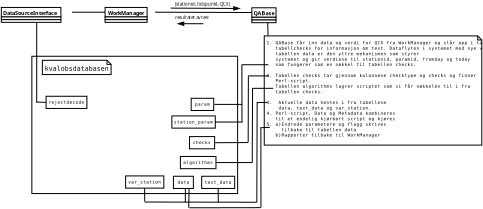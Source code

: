 <?xml version="1.0"?>
<dia:diagram xmlns:dia="http://www.lysator.liu.se/~alla/dia/">
  <dia:layer name="Background" visible="true">
    <dia:object type="UML - Class" version="0" id="O0">
      <dia:attribute name="obj_pos">
        <dia:point val="3.7,9.05"/>
      </dia:attribute>
      <dia:attribute name="obj_bb">
        <dia:rectangle val="3.65,9;14.185,11.3"/>
      </dia:attribute>
      <dia:attribute name="elem_corner">
        <dia:point val="3.7,9.05"/>
      </dia:attribute>
      <dia:attribute name="elem_width">
        <dia:real val="10.435"/>
      </dia:attribute>
      <dia:attribute name="elem_height">
        <dia:real val="2.2"/>
      </dia:attribute>
      <dia:attribute name="name">
        <dia:string>#DataSourceInterface#</dia:string>
      </dia:attribute>
      <dia:attribute name="stereotype">
        <dia:string/>
      </dia:attribute>
      <dia:attribute name="abstract">
        <dia:boolean val="false"/>
      </dia:attribute>
      <dia:attribute name="suppress_attributes">
        <dia:boolean val="false"/>
      </dia:attribute>
      <dia:attribute name="suppress_operations">
        <dia:boolean val="false"/>
      </dia:attribute>
      <dia:attribute name="visible_attributes">
        <dia:boolean val="true"/>
      </dia:attribute>
      <dia:attribute name="visible_operations">
        <dia:boolean val="true"/>
      </dia:attribute>
      <dia:attribute name="foreground_color">
        <dia:color val="#000000"/>
      </dia:attribute>
      <dia:attribute name="background_color">
        <dia:color val="#ffffff"/>
      </dia:attribute>
      <dia:attribute name="attributes"/>
      <dia:attribute name="operations"/>
      <dia:attribute name="template">
        <dia:boolean val="false"/>
      </dia:attribute>
      <dia:attribute name="templates"/>
    </dia:object>
    <dia:object type="UML - Class" version="0" id="O1">
      <dia:attribute name="obj_pos">
        <dia:point val="19,9.05"/>
      </dia:attribute>
      <dia:attribute name="obj_bb">
        <dia:rectangle val="18.95,9;26.425,11.3"/>
      </dia:attribute>
      <dia:attribute name="elem_corner">
        <dia:point val="19,9.05"/>
      </dia:attribute>
      <dia:attribute name="elem_width">
        <dia:real val="7.375"/>
      </dia:attribute>
      <dia:attribute name="elem_height">
        <dia:real val="2.2"/>
      </dia:attribute>
      <dia:attribute name="name">
        <dia:string>#WorkManager#</dia:string>
      </dia:attribute>
      <dia:attribute name="stereotype">
        <dia:string/>
      </dia:attribute>
      <dia:attribute name="abstract">
        <dia:boolean val="false"/>
      </dia:attribute>
      <dia:attribute name="suppress_attributes">
        <dia:boolean val="false"/>
      </dia:attribute>
      <dia:attribute name="suppress_operations">
        <dia:boolean val="false"/>
      </dia:attribute>
      <dia:attribute name="visible_attributes">
        <dia:boolean val="true"/>
      </dia:attribute>
      <dia:attribute name="visible_operations">
        <dia:boolean val="true"/>
      </dia:attribute>
      <dia:attribute name="foreground_color">
        <dia:color val="#000000"/>
      </dia:attribute>
      <dia:attribute name="background_color">
        <dia:color val="#ffffff"/>
      </dia:attribute>
      <dia:attribute name="attributes"/>
      <dia:attribute name="operations"/>
      <dia:attribute name="template">
        <dia:boolean val="false"/>
      </dia:attribute>
      <dia:attribute name="templates"/>
    </dia:object>
    <dia:object type="UML - Class" version="0" id="O2">
      <dia:attribute name="obj_pos">
        <dia:point val="40.65,9.1"/>
      </dia:attribute>
      <dia:attribute name="obj_bb">
        <dia:rectangle val="40.6,9.05;45.378,11.35"/>
      </dia:attribute>
      <dia:attribute name="elem_corner">
        <dia:point val="40.65,9.1"/>
      </dia:attribute>
      <dia:attribute name="elem_width">
        <dia:real val="4.678"/>
      </dia:attribute>
      <dia:attribute name="elem_height">
        <dia:real val="2.2"/>
      </dia:attribute>
      <dia:attribute name="name">
        <dia:string>#QABase#</dia:string>
      </dia:attribute>
      <dia:attribute name="stereotype">
        <dia:string/>
      </dia:attribute>
      <dia:attribute name="abstract">
        <dia:boolean val="false"/>
      </dia:attribute>
      <dia:attribute name="suppress_attributes">
        <dia:boolean val="false"/>
      </dia:attribute>
      <dia:attribute name="suppress_operations">
        <dia:boolean val="false"/>
      </dia:attribute>
      <dia:attribute name="visible_attributes">
        <dia:boolean val="true"/>
      </dia:attribute>
      <dia:attribute name="visible_operations">
        <dia:boolean val="true"/>
      </dia:attribute>
      <dia:attribute name="foreground_color">
        <dia:color val="#000000"/>
      </dia:attribute>
      <dia:attribute name="background_color">
        <dia:color val="#ffffff"/>
      </dia:attribute>
      <dia:attribute name="attributes"/>
      <dia:attribute name="operations"/>
      <dia:attribute name="template">
        <dia:boolean val="false"/>
      </dia:attribute>
      <dia:attribute name="templates"/>
    </dia:object>
    <dia:object type="Standard - Line" version="0" id="O3">
      <dia:attribute name="obj_pos">
        <dia:point val="14.135,9.75"/>
      </dia:attribute>
      <dia:attribute name="obj_bb">
        <dia:rectangle val="14.085,9.7;19.05,9.8"/>
      </dia:attribute>
      <dia:attribute name="conn_endpoints">
        <dia:point val="14.135,9.75"/>
        <dia:point val="19,9.75"/>
      </dia:attribute>
      <dia:attribute name="numcp">
        <dia:int val="1"/>
      </dia:attribute>
      <dia:connections>
        <dia:connection handle="0" to="O0" connection="4"/>
        <dia:connection handle="1" to="O1" connection="3"/>
      </dia:connections>
    </dia:object>
    <dia:object type="Standard - Line" version="0" id="O4">
      <dia:attribute name="obj_pos">
        <dia:point val="26.375,9.75"/>
      </dia:attribute>
      <dia:attribute name="obj_bb">
        <dia:rectangle val="26.325,9.7;40.7,9.85"/>
      </dia:attribute>
      <dia:attribute name="conn_endpoints">
        <dia:point val="26.375,9.75"/>
        <dia:point val="40.65,9.8"/>
      </dia:attribute>
      <dia:attribute name="numcp">
        <dia:int val="1"/>
      </dia:attribute>
      <dia:connections>
        <dia:connection handle="0" to="O1" connection="4"/>
        <dia:connection handle="1" to="O2" connection="3"/>
      </dia:connections>
    </dia:object>
    <dia:object type="Standard - Box" version="0" id="O5">
      <dia:attribute name="obj_pos">
        <dia:point val="8.2,16.25"/>
      </dia:attribute>
      <dia:attribute name="obj_bb">
        <dia:rectangle val="8.15,16.2;38.6,36.55"/>
      </dia:attribute>
      <dia:attribute name="elem_corner">
        <dia:point val="8.2,16.25"/>
      </dia:attribute>
      <dia:attribute name="elem_width">
        <dia:real val="30.35"/>
      </dia:attribute>
      <dia:attribute name="elem_height">
        <dia:real val="20.25"/>
      </dia:attribute>
      <dia:attribute name="show_background">
        <dia:boolean val="true"/>
      </dia:attribute>
    </dia:object>
    <dia:object type="UML - Note" version="0" id="O6">
      <dia:attribute name="obj_pos">
        <dia:point val="9.75,16.85"/>
      </dia:attribute>
      <dia:attribute name="obj_bb">
        <dia:rectangle val="9.7,16.8;19.626,19"/>
      </dia:attribute>
      <dia:attribute name="elem_corner">
        <dia:point val="9.75,16.85"/>
      </dia:attribute>
      <dia:attribute name="elem_width">
        <dia:real val="9.826"/>
      </dia:attribute>
      <dia:attribute name="elem_height">
        <dia:real val="2.1"/>
      </dia:attribute>
      <dia:attribute name="text">
        <dia:composite type="text">
          <dia:attribute name="string">
            <dia:string>#kvalobsdatabasen#</dia:string>
          </dia:attribute>
          <dia:attribute name="font">
            <dia:font name="Courier"/>
          </dia:attribute>
          <dia:attribute name="height">
            <dia:real val="1.2"/>
          </dia:attribute>
          <dia:attribute name="pos">
            <dia:point val="10.1,18.389"/>
          </dia:attribute>
          <dia:attribute name="color">
            <dia:color val="#000000"/>
          </dia:attribute>
          <dia:attribute name="alignment">
            <dia:enum val="0"/>
          </dia:attribute>
        </dia:composite>
      </dia:attribute>
    </dia:object>
    <dia:object type="ER - Entity" version="0" id="O7">
      <dia:attribute name="obj_pos">
        <dia:point val="10.3,22.15"/>
      </dia:attribute>
      <dia:attribute name="obj_bb">
        <dia:rectangle val="10.25,22.1;16.313,24"/>
      </dia:attribute>
      <dia:attribute name="elem_corner">
        <dia:point val="10.3,22.15"/>
      </dia:attribute>
      <dia:attribute name="elem_width">
        <dia:real val="5.963"/>
      </dia:attribute>
      <dia:attribute name="elem_height">
        <dia:real val="1.8"/>
      </dia:attribute>
      <dia:attribute name="border_width">
        <dia:real val="0.1"/>
      </dia:attribute>
      <dia:attribute name="border_color">
        <dia:color val="#000000"/>
      </dia:attribute>
      <dia:attribute name="inner_color">
        <dia:color val="#ffffff"/>
      </dia:attribute>
      <dia:attribute name="name">
        <dia:string>#rejectdecode#</dia:string>
      </dia:attribute>
      <dia:attribute name="weak">
        <dia:boolean val="false"/>
      </dia:attribute>
    </dia:object>
    <dia:object type="ER - Entity" version="0" id="O8">
      <dia:attribute name="obj_pos">
        <dia:point val="31.7,22.45"/>
      </dia:attribute>
      <dia:attribute name="obj_bb">
        <dia:rectangle val="31.65,22.4;35.168,24.3"/>
      </dia:attribute>
      <dia:attribute name="elem_corner">
        <dia:point val="31.7,22.45"/>
      </dia:attribute>
      <dia:attribute name="elem_width">
        <dia:real val="3.418"/>
      </dia:attribute>
      <dia:attribute name="elem_height">
        <dia:real val="1.8"/>
      </dia:attribute>
      <dia:attribute name="border_width">
        <dia:real val="0.1"/>
      </dia:attribute>
      <dia:attribute name="border_color">
        <dia:color val="#000000"/>
      </dia:attribute>
      <dia:attribute name="inner_color">
        <dia:color val="#ffffff"/>
      </dia:attribute>
      <dia:attribute name="name">
        <dia:string>#param#</dia:string>
      </dia:attribute>
      <dia:attribute name="weak">
        <dia:boolean val="false"/>
      </dia:attribute>
    </dia:object>
    <dia:object type="ER - Entity" version="0" id="O9">
      <dia:attribute name="obj_pos">
        <dia:point val="28.85,25.05"/>
      </dia:attribute>
      <dia:attribute name="obj_bb">
        <dia:rectangle val="28.8,25;35.227,26.9"/>
      </dia:attribute>
      <dia:attribute name="elem_corner">
        <dia:point val="28.85,25.05"/>
      </dia:attribute>
      <dia:attribute name="elem_width">
        <dia:real val="6.327"/>
      </dia:attribute>
      <dia:attribute name="elem_height">
        <dia:real val="1.8"/>
      </dia:attribute>
      <dia:attribute name="border_width">
        <dia:real val="0.1"/>
      </dia:attribute>
      <dia:attribute name="border_color">
        <dia:color val="#000000"/>
      </dia:attribute>
      <dia:attribute name="inner_color">
        <dia:color val="#ffffff"/>
      </dia:attribute>
      <dia:attribute name="name">
        <dia:string>#station_param#</dia:string>
      </dia:attribute>
      <dia:attribute name="weak">
        <dia:boolean val="false"/>
      </dia:attribute>
    </dia:object>
    <dia:object type="ER - Entity" version="0" id="O10">
      <dia:attribute name="obj_pos">
        <dia:point val="31.45,28.1"/>
      </dia:attribute>
      <dia:attribute name="obj_bb">
        <dia:rectangle val="31.4,28.05;35.282,29.95"/>
      </dia:attribute>
      <dia:attribute name="elem_corner">
        <dia:point val="31.45,28.1"/>
      </dia:attribute>
      <dia:attribute name="elem_width">
        <dia:real val="3.782"/>
      </dia:attribute>
      <dia:attribute name="elem_height">
        <dia:real val="1.8"/>
      </dia:attribute>
      <dia:attribute name="border_width">
        <dia:real val="0.1"/>
      </dia:attribute>
      <dia:attribute name="border_color">
        <dia:color val="#000000"/>
      </dia:attribute>
      <dia:attribute name="inner_color">
        <dia:color val="#ffffff"/>
      </dia:attribute>
      <dia:attribute name="name">
        <dia:string>#checks#</dia:string>
      </dia:attribute>
      <dia:attribute name="weak">
        <dia:boolean val="false"/>
      </dia:attribute>
    </dia:object>
    <dia:object type="Standard - Line" version="0" id="O11">
      <dia:attribute name="obj_pos">
        <dia:point val="35.118,23.35"/>
      </dia:attribute>
      <dia:attribute name="obj_bb">
        <dia:rectangle val="35.068,23.3;39.28,23.4"/>
      </dia:attribute>
      <dia:attribute name="conn_endpoints">
        <dia:point val="35.118,23.35"/>
        <dia:point val="39.23,23.35"/>
      </dia:attribute>
      <dia:attribute name="numcp">
        <dia:int val="1"/>
      </dia:attribute>
      <dia:connections>
        <dia:connection handle="0" to="O8" connection="4"/>
      </dia:connections>
    </dia:object>
    <dia:object type="Standard - Line" version="0" id="O12">
      <dia:attribute name="obj_pos">
        <dia:point val="35.177,25.95"/>
      </dia:attribute>
      <dia:attribute name="obj_bb">
        <dia:rectangle val="35.127,25.9;39.295,26"/>
      </dia:attribute>
      <dia:attribute name="conn_endpoints">
        <dia:point val="35.177,25.95"/>
        <dia:point val="39.245,25.95"/>
      </dia:attribute>
      <dia:attribute name="numcp">
        <dia:int val="1"/>
      </dia:attribute>
      <dia:connections>
        <dia:connection handle="0" to="O9" connection="4"/>
      </dia:connections>
    </dia:object>
    <dia:object type="Standard - Line" version="0" id="O13">
      <dia:attribute name="obj_pos">
        <dia:point val="35.232,29"/>
      </dia:attribute>
      <dia:attribute name="obj_bb">
        <dia:rectangle val="35.182,28.93;40.155,29.05"/>
      </dia:attribute>
      <dia:attribute name="conn_endpoints">
        <dia:point val="35.232,29"/>
        <dia:point val="40.105,28.98"/>
      </dia:attribute>
      <dia:attribute name="numcp">
        <dia:int val="1"/>
      </dia:attribute>
      <dia:connections>
        <dia:connection handle="0" to="O10" connection="4"/>
      </dia:connections>
    </dia:object>
    <dia:object type="Standard - Line" version="0" id="O14">
      <dia:attribute name="obj_pos">
        <dia:point val="40.105,28.93"/>
      </dia:attribute>
      <dia:attribute name="obj_bb">
        <dia:rectangle val="40.055,19.15;40.186,28.98"/>
      </dia:attribute>
      <dia:attribute name="conn_endpoints">
        <dia:point val="40.105,28.93"/>
        <dia:point val="40.136,19.2"/>
      </dia:attribute>
      <dia:attribute name="numcp">
        <dia:int val="1"/>
      </dia:attribute>
    </dia:object>
    <dia:object type="Standard - Line" version="0" id="O15">
      <dia:attribute name="obj_pos">
        <dia:point val="42.989,11.3"/>
      </dia:attribute>
      <dia:attribute name="obj_bb">
        <dia:rectangle val="42.939,11.25;43.088,13.25"/>
      </dia:attribute>
      <dia:attribute name="conn_endpoints">
        <dia:point val="42.989,11.3"/>
        <dia:point val="43.038,13.2"/>
      </dia:attribute>
      <dia:attribute name="numcp">
        <dia:int val="1"/>
      </dia:attribute>
      <dia:connections>
        <dia:connection handle="0" to="O2" connection="6"/>
      </dia:connections>
    </dia:object>
    <dia:object type="UML - Note" version="0" id="O16">
      <dia:attribute name="obj_pos">
        <dia:point val="42.476,13.25"/>
      </dia:attribute>
      <dia:attribute name="obj_bb">
        <dia:rectangle val="42.426,13.2;73.078,29.4"/>
      </dia:attribute>
      <dia:attribute name="elem_corner">
        <dia:point val="42.476,13.25"/>
      </dia:attribute>
      <dia:attribute name="elem_width">
        <dia:real val="30.552"/>
      </dia:attribute>
      <dia:attribute name="elem_height">
        <dia:real val="16.1"/>
      </dia:attribute>
      <dia:attribute name="text">
        <dia:composite type="text">
          <dia:attribute name="string">
            <dia:string>#1. QABase f&#229;r inn data og verdi for QCX fra WorkManager og sl&#229;r opp i tabellen
   tabellchecks for informasjon om test. Dataflyten i systemet med nye verdier i 
   tabellen data er den yttre mekanismen som styrer 
   systemet og gir verdiene til stationid, paramid, fromday og today
   som fungerer som en n&#248;kkel til tabellen checks. 
    
2. Tabellen checks tar gjennom kolonnene checktype og checks og finner 
   Perl-script.
   Tabellen algorithms lagrer scriptet som vi f&#229;r n&#248;kkelen til i fra 
   tabellen checks. 
   
3.  Aktuelle data hentes i fra tabellene
    data, text_data og var_station.
4. Perl-script, Data og Metadata kombineres
   til et endelig kj&#248;rbart script og kj&#248;res
5. a)Endrede parametere og flagg skrives 
     tilbake til tabellen data 
   b)Rapporter tilbake til WorkManager
 #</dia:string>
          </dia:attribute>
          <dia:attribute name="font">
            <dia:font name="Courier"/>
          </dia:attribute>
          <dia:attribute name="height">
            <dia:real val="0.8"/>
          </dia:attribute>
          <dia:attribute name="pos">
            <dia:point val="42.826,14.493"/>
          </dia:attribute>
          <dia:attribute name="color">
            <dia:color val="#000000"/>
          </dia:attribute>
          <dia:attribute name="alignment">
            <dia:enum val="0"/>
          </dia:attribute>
        </dia:composite>
      </dia:attribute>
    </dia:object>
    <dia:object type="UML - Message" version="0" id="O17">
      <dia:attribute name="obj_pos">
        <dia:point val="28.676,9.15"/>
      </dia:attribute>
      <dia:attribute name="obj_bb">
        <dia:rectangle val="28.626,8.16;38.876,9.6"/>
      </dia:attribute>
      <dia:attribute name="conn_endpoints">
        <dia:point val="28.676,9.15"/>
        <dia:point val="38.826,9.2"/>
      </dia:attribute>
      <dia:attribute name="text">
        <dia:string>#(stationid, tidspunkt, QCX)#</dia:string>
      </dia:attribute>
      <dia:attribute name="text_pos">
        <dia:point val="33.376,8.8"/>
      </dia:attribute>
      <dia:attribute name="type">
        <dia:int val="0"/>
      </dia:attribute>
    </dia:object>
    <dia:object type="Standard - Line" version="0" id="O18">
      <dia:attribute name="obj_pos">
        <dia:point val="40.08,19.15"/>
      </dia:attribute>
      <dia:attribute name="obj_bb">
        <dia:rectangle val="40.03,19.1;43.236,19.2"/>
      </dia:attribute>
      <dia:attribute name="conn_endpoints">
        <dia:point val="40.08,19.15"/>
        <dia:point val="43.186,19.15"/>
      </dia:attribute>
      <dia:attribute name="numcp">
        <dia:int val="1"/>
      </dia:attribute>
    </dia:object>
    <dia:object type="Standard - Line" version="0" id="O19">
      <dia:attribute name="obj_pos">
        <dia:point val="39.195,26.03"/>
      </dia:attribute>
      <dia:attribute name="obj_bb">
        <dia:rectangle val="39.13,17.5;39.245,26.08"/>
      </dia:attribute>
      <dia:attribute name="conn_endpoints">
        <dia:point val="39.195,26.03"/>
        <dia:point val="39.18,17.55"/>
      </dia:attribute>
      <dia:attribute name="numcp">
        <dia:int val="1"/>
      </dia:attribute>
    </dia:object>
    <dia:object type="Standard - Line" version="0" id="O20">
      <dia:attribute name="obj_pos">
        <dia:point val="39.13,17.5"/>
      </dia:attribute>
      <dia:attribute name="obj_bb">
        <dia:rectangle val="39.08,17.45;43.138,17.55"/>
      </dia:attribute>
      <dia:attribute name="conn_endpoints">
        <dia:point val="39.13,17.5"/>
        <dia:point val="43.088,17.5"/>
      </dia:attribute>
      <dia:attribute name="numcp">
        <dia:int val="1"/>
      </dia:attribute>
    </dia:object>
    <dia:object type="ER - Entity" version="0" id="O21">
      <dia:attribute name="obj_pos">
        <dia:point val="22.03,33.9"/>
      </dia:attribute>
      <dia:attribute name="obj_bb">
        <dia:rectangle val="21.98,33.85;27.68,35.75"/>
      </dia:attribute>
      <dia:attribute name="elem_corner">
        <dia:point val="22.03,33.9"/>
      </dia:attribute>
      <dia:attribute name="elem_width">
        <dia:real val="5.6"/>
      </dia:attribute>
      <dia:attribute name="elem_height">
        <dia:real val="1.8"/>
      </dia:attribute>
      <dia:attribute name="border_width">
        <dia:real val="0.1"/>
      </dia:attribute>
      <dia:attribute name="border_color">
        <dia:color val="#000000"/>
      </dia:attribute>
      <dia:attribute name="inner_color">
        <dia:color val="#ffffff"/>
      </dia:attribute>
      <dia:attribute name="name">
        <dia:string>#var_station#</dia:string>
      </dia:attribute>
      <dia:attribute name="weak">
        <dia:boolean val="false"/>
      </dia:attribute>
    </dia:object>
    <dia:object type="ER - Entity" version="0" id="O22">
      <dia:attribute name="obj_pos">
        <dia:point val="29.08,33.95"/>
      </dia:attribute>
      <dia:attribute name="obj_bb">
        <dia:rectangle val="29.03,33.9;32.184,35.8"/>
      </dia:attribute>
      <dia:attribute name="elem_corner">
        <dia:point val="29.08,33.95"/>
      </dia:attribute>
      <dia:attribute name="elem_width">
        <dia:real val="3.054"/>
      </dia:attribute>
      <dia:attribute name="elem_height">
        <dia:real val="1.8"/>
      </dia:attribute>
      <dia:attribute name="border_width">
        <dia:real val="0.1"/>
      </dia:attribute>
      <dia:attribute name="border_color">
        <dia:color val="#000000"/>
      </dia:attribute>
      <dia:attribute name="inner_color">
        <dia:color val="#ffffff"/>
      </dia:attribute>
      <dia:attribute name="name">
        <dia:string>#data#</dia:string>
      </dia:attribute>
      <dia:attribute name="weak">
        <dia:boolean val="false"/>
      </dia:attribute>
    </dia:object>
    <dia:object type="Standard - Line" version="0" id="O23">
      <dia:attribute name="obj_pos">
        <dia:point val="24.83,35.7"/>
      </dia:attribute>
      <dia:attribute name="obj_bb">
        <dia:rectangle val="24.78,35.65;24.9,37.75"/>
      </dia:attribute>
      <dia:attribute name="conn_endpoints">
        <dia:point val="24.83,35.7"/>
        <dia:point val="24.85,37.7"/>
      </dia:attribute>
      <dia:attribute name="numcp">
        <dia:int val="1"/>
      </dia:attribute>
      <dia:connections>
        <dia:connection handle="0" to="O21" connection="6"/>
      </dia:connections>
    </dia:object>
    <dia:object type="Standard - Line" version="0" id="O24">
      <dia:attribute name="obj_pos">
        <dia:point val="30.849,35.75"/>
      </dia:attribute>
      <dia:attribute name="obj_bb">
        <dia:rectangle val="30.78,35.7;30.899,37.85"/>
      </dia:attribute>
      <dia:attribute name="conn_endpoints">
        <dia:point val="30.849,35.75"/>
        <dia:point val="30.83,37.8"/>
      </dia:attribute>
      <dia:attribute name="numcp">
        <dia:int val="1"/>
      </dia:attribute>
      <dia:connections>
        <dia:connection handle="0" to="O22" connection="6"/>
      </dia:connections>
    </dia:object>
    <dia:object type="Standard - Line" version="0" id="O25">
      <dia:attribute name="obj_pos">
        <dia:point val="24.85,37.75"/>
      </dia:attribute>
      <dia:attribute name="obj_bb">
        <dia:rectangle val="24.8,37.7;41.405,37.83"/>
      </dia:attribute>
      <dia:attribute name="conn_endpoints">
        <dia:point val="24.85,37.75"/>
        <dia:point val="41.355,37.78"/>
      </dia:attribute>
      <dia:attribute name="numcp">
        <dia:int val="1"/>
      </dia:attribute>
    </dia:object>
    <dia:object type="Standard - Line" version="0" id="O26">
      <dia:attribute name="obj_pos">
        <dia:point val="41.38,37.8"/>
      </dia:attribute>
      <dia:attribute name="obj_bb">
        <dia:rectangle val="41.33,23.08;41.48,37.85"/>
      </dia:attribute>
      <dia:attribute name="conn_endpoints">
        <dia:point val="41.38,37.8"/>
        <dia:point val="41.43,23.13"/>
      </dia:attribute>
      <dia:attribute name="numcp">
        <dia:int val="1"/>
      </dia:attribute>
    </dia:object>
    <dia:object type="Standard - Line" version="0" id="O27">
      <dia:attribute name="obj_pos">
        <dia:point val="41.355,23.08"/>
      </dia:attribute>
      <dia:attribute name="obj_bb">
        <dia:rectangle val="41.305,23;42.98,23.13"/>
      </dia:attribute>
      <dia:attribute name="conn_endpoints">
        <dia:point val="41.355,23.08"/>
        <dia:point val="42.93,23.05"/>
      </dia:attribute>
      <dia:attribute name="numcp">
        <dia:int val="1"/>
      </dia:attribute>
    </dia:object>
    <dia:object type="UML - Message" version="0" id="O28">
      <dia:attribute name="obj_pos">
        <dia:point val="33.503,11.45"/>
      </dia:attribute>
      <dia:attribute name="obj_bb">
        <dia:rectangle val="28.88,10.16;34.825,11.85"/>
      </dia:attribute>
      <dia:attribute name="conn_endpoints">
        <dia:point val="33.503,11.45"/>
        <dia:point val="29.753,11.45"/>
      </dia:attribute>
      <dia:attribute name="text">
        <dia:string>#resultatet av test#</dia:string>
      </dia:attribute>
      <dia:attribute name="text_pos">
        <dia:point val="31.853,10.8"/>
      </dia:attribute>
      <dia:attribute name="type">
        <dia:int val="0"/>
      </dia:attribute>
    </dia:object>
    <dia:object type="Standard - Line" version="0" id="O29">
      <dia:attribute name="obj_pos">
        <dia:point val="43.33,26.73"/>
      </dia:attribute>
      <dia:attribute name="obj_bb">
        <dia:rectangle val="41.98,26.68;43.38,26.83"/>
      </dia:attribute>
      <dia:attribute name="conn_endpoints">
        <dia:point val="43.33,26.73"/>
        <dia:point val="42.03,26.78"/>
      </dia:attribute>
      <dia:attribute name="numcp">
        <dia:int val="1"/>
      </dia:attribute>
    </dia:object>
    <dia:object type="Standard - Line" version="0" id="O30">
      <dia:attribute name="obj_pos">
        <dia:point val="41.98,26.68"/>
      </dia:attribute>
      <dia:attribute name="obj_bb">
        <dia:rectangle val="41.93,26.63;42.041,38.6"/>
      </dia:attribute>
      <dia:attribute name="conn_endpoints">
        <dia:point val="41.98,26.68"/>
        <dia:point val="41.991,38.55"/>
      </dia:attribute>
      <dia:attribute name="numcp">
        <dia:int val="1"/>
      </dia:attribute>
    </dia:object>
    <dia:object type="Standard - Line" version="0" id="O31">
      <dia:attribute name="obj_pos">
        <dia:point val="41.955,38.58"/>
      </dia:attribute>
      <dia:attribute name="obj_bb">
        <dia:rectangle val="31.391,38.53;42.005,38.65"/>
      </dia:attribute>
      <dia:attribute name="conn_endpoints">
        <dia:point val="41.955,38.58"/>
        <dia:point val="31.441,38.6"/>
      </dia:attribute>
      <dia:attribute name="numcp">
        <dia:int val="1"/>
      </dia:attribute>
    </dia:object>
    <dia:object type="Standard - Line" version="0" id="O32">
      <dia:attribute name="obj_pos">
        <dia:point val="31.391,35.75"/>
      </dia:attribute>
      <dia:attribute name="obj_bb">
        <dia:rectangle val="31.291,35.7;31.441,38.65"/>
      </dia:attribute>
      <dia:attribute name="conn_endpoints">
        <dia:point val="31.391,35.75"/>
        <dia:point val="31.341,38.6"/>
      </dia:attribute>
      <dia:attribute name="numcp">
        <dia:int val="1"/>
      </dia:attribute>
    </dia:object>
    <dia:object type="Standard - Line" version="0" id="O33">
      <dia:attribute name="obj_pos">
        <dia:point val="10.3,23.05"/>
      </dia:attribute>
      <dia:attribute name="obj_bb">
        <dia:rectangle val="8.815,22.95;10.35,23.1"/>
      </dia:attribute>
      <dia:attribute name="conn_endpoints">
        <dia:point val="10.3,23.05"/>
        <dia:point val="8.865,23"/>
      </dia:attribute>
      <dia:attribute name="numcp">
        <dia:int val="1"/>
      </dia:attribute>
      <dia:connections>
        <dia:connection handle="0" to="O7" connection="3"/>
      </dia:connections>
    </dia:object>
    <dia:object type="Standard - Line" version="0" id="O34">
      <dia:attribute name="obj_pos">
        <dia:point val="8.918,11.25"/>
      </dia:attribute>
      <dia:attribute name="obj_bb">
        <dia:rectangle val="8.865,11.2;8.968,23.15"/>
      </dia:attribute>
      <dia:attribute name="conn_endpoints">
        <dia:point val="8.918,11.25"/>
        <dia:point val="8.915,23.1"/>
      </dia:attribute>
      <dia:attribute name="numcp">
        <dia:int val="1"/>
      </dia:attribute>
      <dia:connections>
        <dia:connection handle="0" to="O0" connection="6"/>
      </dia:connections>
    </dia:object>
    <dia:object type="ER - Entity" version="0" id="O35">
      <dia:attribute name="obj_pos">
        <dia:point val="30.105,31.03"/>
      </dia:attribute>
      <dia:attribute name="obj_bb">
        <dia:rectangle val="30.055,30.98;35.391,32.88"/>
      </dia:attribute>
      <dia:attribute name="elem_corner">
        <dia:point val="30.105,31.03"/>
      </dia:attribute>
      <dia:attribute name="elem_width">
        <dia:real val="5.236"/>
      </dia:attribute>
      <dia:attribute name="elem_height">
        <dia:real val="1.8"/>
      </dia:attribute>
      <dia:attribute name="border_width">
        <dia:real val="0.1"/>
      </dia:attribute>
      <dia:attribute name="border_color">
        <dia:color val="#000000"/>
      </dia:attribute>
      <dia:attribute name="inner_color">
        <dia:color val="#ffffff"/>
      </dia:attribute>
      <dia:attribute name="name">
        <dia:string>#algorithms#</dia:string>
      </dia:attribute>
      <dia:attribute name="weak">
        <dia:boolean val="false"/>
      </dia:attribute>
    </dia:object>
    <dia:object type="Standard - Line" version="0" id="O36">
      <dia:attribute name="obj_pos">
        <dia:point val="35.341,31.93"/>
      </dia:attribute>
      <dia:attribute name="obj_bb">
        <dia:rectangle val="35.291,31.88;40.755,31.98"/>
      </dia:attribute>
      <dia:attribute name="conn_endpoints">
        <dia:point val="35.341,31.93"/>
        <dia:point val="40.705,31.93"/>
      </dia:attribute>
      <dia:attribute name="numcp">
        <dia:int val="1"/>
      </dia:attribute>
      <dia:connections>
        <dia:connection handle="0" to="O35" connection="4"/>
      </dia:connections>
    </dia:object>
    <dia:object type="Standard - Line" version="0" id="O37">
      <dia:attribute name="obj_pos">
        <dia:point val="40.705,31.93"/>
      </dia:attribute>
      <dia:attribute name="obj_bb">
        <dia:rectangle val="40.655,20.88;40.805,31.98"/>
      </dia:attribute>
      <dia:attribute name="conn_endpoints">
        <dia:point val="40.705,31.93"/>
        <dia:point val="40.755,20.93"/>
      </dia:attribute>
      <dia:attribute name="numcp">
        <dia:int val="1"/>
      </dia:attribute>
    </dia:object>
    <dia:object type="Standard - Line" version="0" id="O38">
      <dia:attribute name="obj_pos">
        <dia:point val="40.755,20.98"/>
      </dia:attribute>
      <dia:attribute name="obj_bb">
        <dia:rectangle val="40.705,20.93;43.855,21.03"/>
      </dia:attribute>
      <dia:attribute name="conn_endpoints">
        <dia:point val="40.755,20.98"/>
        <dia:point val="43.805,20.98"/>
      </dia:attribute>
      <dia:attribute name="numcp">
        <dia:int val="1"/>
      </dia:attribute>
    </dia:object>
    <dia:object type="ER - Entity" version="0" id="O39">
      <dia:attribute name="obj_pos">
        <dia:point val="33.25,33.95"/>
      </dia:attribute>
      <dia:attribute name="obj_bb">
        <dia:rectangle val="33.2,33.9;38.172,35.8"/>
      </dia:attribute>
      <dia:attribute name="elem_corner">
        <dia:point val="33.25,33.95"/>
      </dia:attribute>
      <dia:attribute name="elem_width">
        <dia:real val="4.872"/>
      </dia:attribute>
      <dia:attribute name="elem_height">
        <dia:real val="1.8"/>
      </dia:attribute>
      <dia:attribute name="border_width">
        <dia:real val="0.1"/>
      </dia:attribute>
      <dia:attribute name="border_color">
        <dia:color val="#000000"/>
      </dia:attribute>
      <dia:attribute name="inner_color">
        <dia:color val="#ffffff"/>
      </dia:attribute>
      <dia:attribute name="name">
        <dia:string>#text_data#</dia:string>
      </dia:attribute>
      <dia:attribute name="weak">
        <dia:boolean val="false"/>
      </dia:attribute>
    </dia:object>
    <dia:object type="Standard - Line" version="0" id="O40">
      <dia:attribute name="obj_pos">
        <dia:point val="35.686,35.75"/>
      </dia:attribute>
      <dia:attribute name="obj_bb">
        <dia:rectangle val="35.636,35.7;35.75,37.85"/>
      </dia:attribute>
      <dia:attribute name="conn_endpoints">
        <dia:point val="35.686,35.75"/>
        <dia:point val="35.7,37.8"/>
      </dia:attribute>
      <dia:attribute name="numcp">
        <dia:int val="1"/>
      </dia:attribute>
      <dia:connections>
        <dia:connection handle="0" to="O39" connection="6"/>
      </dia:connections>
    </dia:object>
  </dia:layer>
</dia:diagram>
